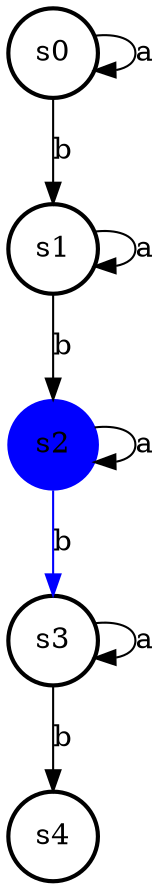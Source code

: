digraph my_graph {
	graph [bb="0,0,69.896,418.48"];
	node [label="\N"];
	s0	[color=black,
		height=0.59578,
		pos="21.448,397.03",
		shape=circle,
		style=bold,
		width=0.59578];
	s0 -> s0	[label=a,
		lp="65.396,397.03",
		pos="e,41.339,388.71 41.339,405.35 51.625,406.63 60.896,403.86 60.896,397.03 60.896,392.66 57.091,389.95 51.652,388.9"];
	s1	[color=black,
		height=0.59578,
		pos="21.448,303.14",
		shape=circle,
		style=bold,
		width=0.59578];
	s0 -> s1	[label=b,
		lp="26.448,350.08",
		pos="e,21.448,324.59 21.448,375.18 21.448,363.23 21.448,348.01 21.448,334.73"];
	s1 -> s1	[label=a,
		lp="65.396,303.14",
		pos="e,41.339,294.81 41.339,311.46 51.625,312.74 60.896,309.96 60.896,303.14 60.896,298.76 57.091,296.05 51.652,295.01"];
	s2	[color=blue,
		height=0.59578,
		pos="21.448,209.24",
		shape=circle,
		style=filled,
		width=0.59578];
	s1 -> s2	[label=b,
		lp="26.448,256.19",
		pos="e,21.448,230.69 21.448,281.28 21.448,269.33 21.448,254.12 21.448,240.83"];
	s3	[height=0.59578,
		pos="21.448,115.34",
		shape=circle,
		style=bold,
		width=0.59578];
	s3 -> s3	[label=a,
		lp="65.396,115.34",
		pos="e,41.339,107.02 41.339,123.67 51.625,124.95 60.896,122.17 60.896,115.34 60.896,110.97 57.091,108.26 51.652,107.21"];
	s4	[height=0.59578,
		pos="21.448,21.448",
		shape=circle,
		style=bold,
		width=0.59578];
	s3 -> s4	[label=b,
		lp="26.448,68.396",
		pos="e,21.448,42.902 21.448,93.492 21.448,81.541 21.448,66.323 21.448,53.04"];
	s2 -> s3	[color=blue,
		label=b,
		lp="26.448,162.29",
		pos="e,21.448,136.8 21.448,187.39 21.448,175.44 21.448,160.22 21.448,146.94"];
	s2 -> s2	[label=a,
		lp="65.396,209.24",
		pos="e,41.339,200.92 41.339,217.56 51.625,218.84 60.896,216.07 60.896,209.24 60.896,204.87 57.091,202.16 51.652,201.11"];
}
